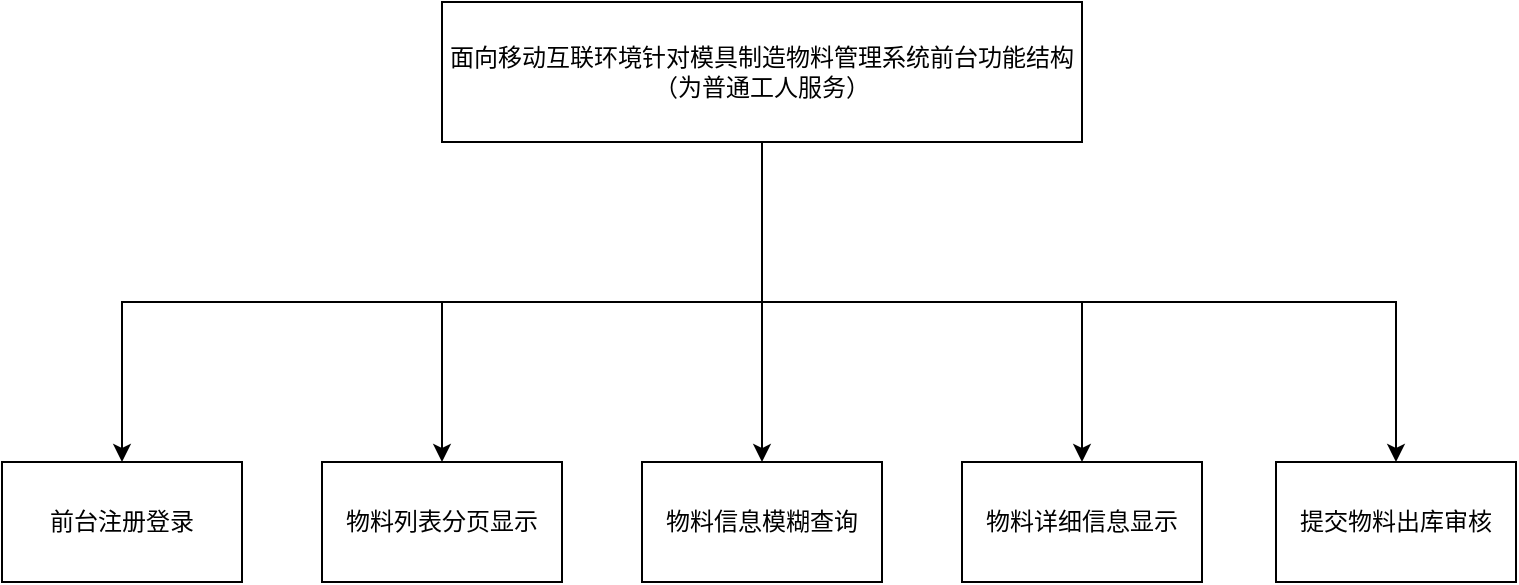 <mxfile version="17.4.0" type="device"><diagram id="dKwYyXCmCHDr2ZSu_XRQ" name="Page-1"><mxGraphModel dx="971" dy="462" grid="1" gridSize="10" guides="1" tooltips="1" connect="1" arrows="1" fold="1" page="1" pageScale="1" pageWidth="827" pageHeight="1169" math="0" shadow="0"><root><mxCell id="0"/><mxCell id="1" parent="0"/><mxCell id="5JF17oCXWxJ4x_Ox747F-10" style="edgeStyle=none;rounded=0;orthogonalLoop=1;jettySize=auto;html=1;exitX=0.5;exitY=1;exitDx=0;exitDy=0;" parent="1" source="5JF17oCXWxJ4x_Ox747F-4" target="5JF17oCXWxJ4x_Ox747F-6" edge="1"><mxGeometry relative="1" as="geometry"/></mxCell><mxCell id="5JF17oCXWxJ4x_Ox747F-12" style="edgeStyle=orthogonalEdgeStyle;rounded=0;orthogonalLoop=1;jettySize=auto;html=1;exitX=0.5;exitY=1;exitDx=0;exitDy=0;" parent="1" source="5JF17oCXWxJ4x_Ox747F-4" target="5JF17oCXWxJ4x_Ox747F-5" edge="1"><mxGeometry relative="1" as="geometry"/></mxCell><mxCell id="5JF17oCXWxJ4x_Ox747F-13" style="edgeStyle=orthogonalEdgeStyle;rounded=0;orthogonalLoop=1;jettySize=auto;html=1;exitX=0.5;exitY=1;exitDx=0;exitDy=0;entryX=0.5;entryY=0;entryDx=0;entryDy=0;" parent="1" source="5JF17oCXWxJ4x_Ox747F-4" target="5JF17oCXWxJ4x_Ox747F-7" edge="1"><mxGeometry relative="1" as="geometry"/></mxCell><mxCell id="5JF17oCXWxJ4x_Ox747F-14" style="edgeStyle=orthogonalEdgeStyle;rounded=0;orthogonalLoop=1;jettySize=auto;html=1;exitX=0.5;exitY=1;exitDx=0;exitDy=0;" parent="1" source="5JF17oCXWxJ4x_Ox747F-4" target="5JF17oCXWxJ4x_Ox747F-8" edge="1"><mxGeometry relative="1" as="geometry"/></mxCell><mxCell id="5JF17oCXWxJ4x_Ox747F-17" style="edgeStyle=orthogonalEdgeStyle;rounded=0;orthogonalLoop=1;jettySize=auto;html=1;exitX=0.5;exitY=1;exitDx=0;exitDy=0;" parent="1" source="5JF17oCXWxJ4x_Ox747F-4" target="5JF17oCXWxJ4x_Ox747F-9" edge="1"><mxGeometry relative="1" as="geometry"/></mxCell><mxCell id="5JF17oCXWxJ4x_Ox747F-4" value="面向移动互联环境针对模具制造物料管理系统前台功能结构（为普通工人服务）" style="rounded=0;whiteSpace=wrap;html=1;" parent="1" vertex="1"><mxGeometry x="290" y="180" width="320" height="70" as="geometry"/></mxCell><mxCell id="5JF17oCXWxJ4x_Ox747F-5" value="前台注册登录" style="rounded=0;whiteSpace=wrap;html=1;" parent="1" vertex="1"><mxGeometry x="70" y="410" width="120" height="60" as="geometry"/></mxCell><mxCell id="5JF17oCXWxJ4x_Ox747F-6" value="物料信息模糊查询" style="rounded=0;whiteSpace=wrap;html=1;" parent="1" vertex="1"><mxGeometry x="390" y="410" width="120" height="60" as="geometry"/></mxCell><mxCell id="5JF17oCXWxJ4x_Ox747F-7" value="物料列表分页显示" style="rounded=0;whiteSpace=wrap;html=1;" parent="1" vertex="1"><mxGeometry x="230" y="410" width="120" height="60" as="geometry"/></mxCell><mxCell id="5JF17oCXWxJ4x_Ox747F-8" value="物料详细信息显示" style="rounded=0;whiteSpace=wrap;html=1;" parent="1" vertex="1"><mxGeometry x="550" y="410" width="120" height="60" as="geometry"/></mxCell><mxCell id="5JF17oCXWxJ4x_Ox747F-9" value="提交物料出库审核" style="rounded=0;whiteSpace=wrap;html=1;" parent="1" vertex="1"><mxGeometry x="707" y="410" width="120" height="60" as="geometry"/></mxCell></root></mxGraphModel></diagram></mxfile>